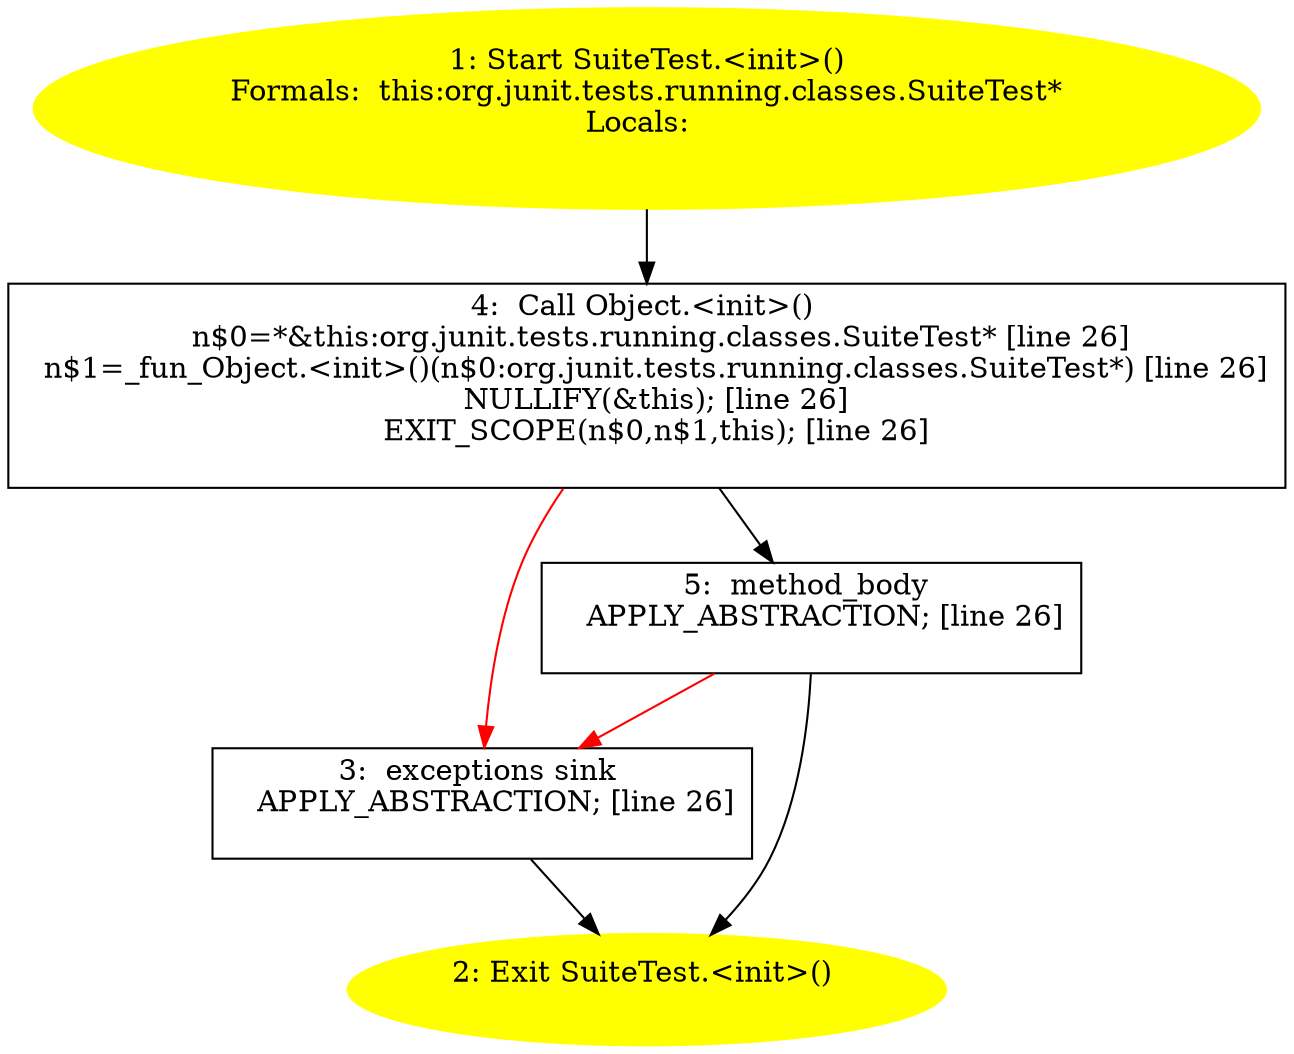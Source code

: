 /* @generated */
digraph cfg {
"org.junit.tests.running.classes.SuiteTest.<init>().5da9b97082982929f76c2dee539e8d88_1" [label="1: Start SuiteTest.<init>()\nFormals:  this:org.junit.tests.running.classes.SuiteTest*\nLocals:  \n  " color=yellow style=filled]
	

	 "org.junit.tests.running.classes.SuiteTest.<init>().5da9b97082982929f76c2dee539e8d88_1" -> "org.junit.tests.running.classes.SuiteTest.<init>().5da9b97082982929f76c2dee539e8d88_4" ;
"org.junit.tests.running.classes.SuiteTest.<init>().5da9b97082982929f76c2dee539e8d88_2" [label="2: Exit SuiteTest.<init>() \n  " color=yellow style=filled]
	

"org.junit.tests.running.classes.SuiteTest.<init>().5da9b97082982929f76c2dee539e8d88_3" [label="3:  exceptions sink \n   APPLY_ABSTRACTION; [line 26]\n " shape="box"]
	

	 "org.junit.tests.running.classes.SuiteTest.<init>().5da9b97082982929f76c2dee539e8d88_3" -> "org.junit.tests.running.classes.SuiteTest.<init>().5da9b97082982929f76c2dee539e8d88_2" ;
"org.junit.tests.running.classes.SuiteTest.<init>().5da9b97082982929f76c2dee539e8d88_4" [label="4:  Call Object.<init>() \n   n$0=*&this:org.junit.tests.running.classes.SuiteTest* [line 26]\n  n$1=_fun_Object.<init>()(n$0:org.junit.tests.running.classes.SuiteTest*) [line 26]\n  NULLIFY(&this); [line 26]\n  EXIT_SCOPE(n$0,n$1,this); [line 26]\n " shape="box"]
	

	 "org.junit.tests.running.classes.SuiteTest.<init>().5da9b97082982929f76c2dee539e8d88_4" -> "org.junit.tests.running.classes.SuiteTest.<init>().5da9b97082982929f76c2dee539e8d88_5" ;
	 "org.junit.tests.running.classes.SuiteTest.<init>().5da9b97082982929f76c2dee539e8d88_4" -> "org.junit.tests.running.classes.SuiteTest.<init>().5da9b97082982929f76c2dee539e8d88_3" [color="red" ];
"org.junit.tests.running.classes.SuiteTest.<init>().5da9b97082982929f76c2dee539e8d88_5" [label="5:  method_body \n   APPLY_ABSTRACTION; [line 26]\n " shape="box"]
	

	 "org.junit.tests.running.classes.SuiteTest.<init>().5da9b97082982929f76c2dee539e8d88_5" -> "org.junit.tests.running.classes.SuiteTest.<init>().5da9b97082982929f76c2dee539e8d88_2" ;
	 "org.junit.tests.running.classes.SuiteTest.<init>().5da9b97082982929f76c2dee539e8d88_5" -> "org.junit.tests.running.classes.SuiteTest.<init>().5da9b97082982929f76c2dee539e8d88_3" [color="red" ];
}
